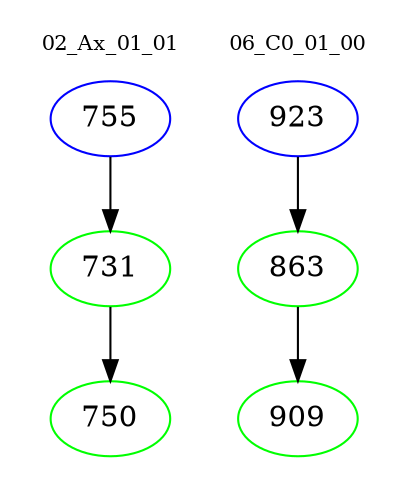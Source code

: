 digraph{
subgraph cluster_0 {
color = white
label = "02_Ax_01_01";
fontsize=10;
T0_755 [label="755", color="blue"]
T0_755 -> T0_731 [color="black"]
T0_731 [label="731", color="green"]
T0_731 -> T0_750 [color="black"]
T0_750 [label="750", color="green"]
}
subgraph cluster_1 {
color = white
label = "06_C0_01_00";
fontsize=10;
T1_923 [label="923", color="blue"]
T1_923 -> T1_863 [color="black"]
T1_863 [label="863", color="green"]
T1_863 -> T1_909 [color="black"]
T1_909 [label="909", color="green"]
}
}
